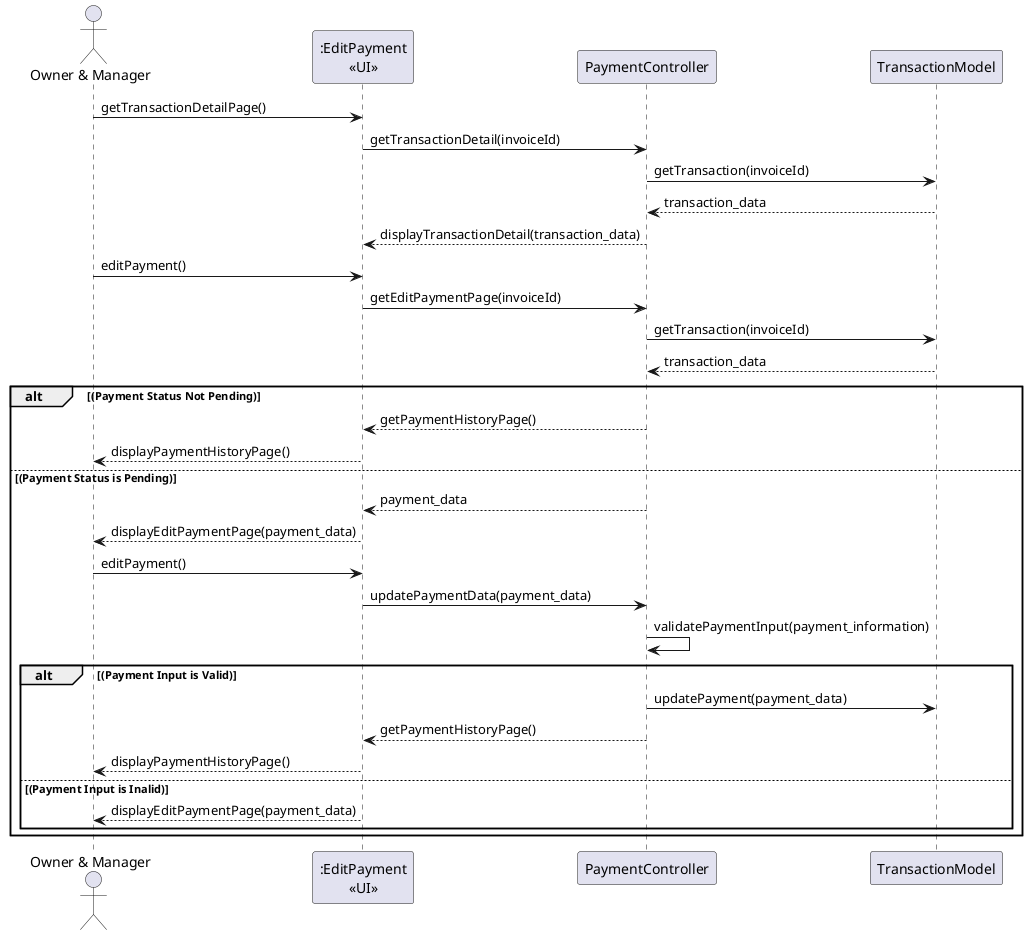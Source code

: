 @startuml
actor "Owner & Manager" as act
participant ":EditPayment\n<<UI>>" as view
participant PaymentController as ctrl
participant TransactionModel as tm

act -> view : getTransactionDetailPage()
view -> ctrl : getTransactionDetail(invoiceId)
ctrl -> tm : getTransaction(invoiceId)
ctrl <-- tm : transaction_data
view <-- ctrl : displayTransactionDetail(transaction_data)

act -> view : editPayment()
view -> ctrl : getEditPaymentPage(invoiceId)
ctrl -> tm : getTransaction(invoiceId)
ctrl <-- tm : transaction_data

alt (Payment Status Not Pending)
    view <-- ctrl : getPaymentHistoryPage()
    act <-- view : displayPaymentHistoryPage() 
else (Payment Status is Pending)
    view <-- ctrl : payment_data
    act <-- view : displayEditPaymentPage(payment_data) 

    act -> view : editPayment()
    view -> ctrl : updatePaymentData(payment_data)
    ctrl -> ctrl : validatePaymentInput(payment_information)
    alt (Payment Input is Valid)
        ctrl -> tm : updatePayment(payment_data)
    
        view <-- ctrl : getPaymentHistoryPage()
        act <-- view : displayPaymentHistoryPage()
    else (Payment Input is Inalid)
    
        act <-- view : displayEditPaymentPage(payment_data)
    end 
end 
@enduml
